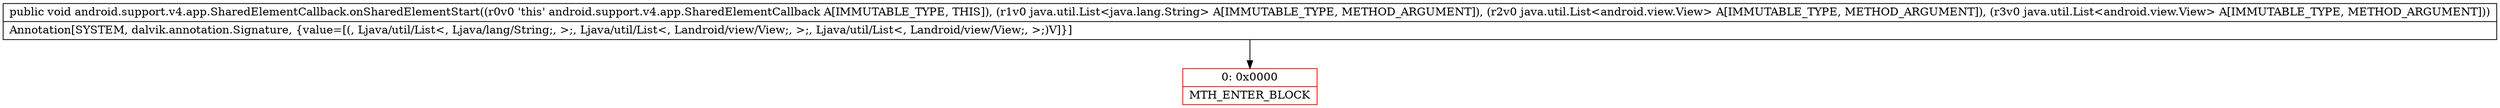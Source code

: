digraph "CFG forandroid.support.v4.app.SharedElementCallback.onSharedElementStart(Ljava\/util\/List;Ljava\/util\/List;Ljava\/util\/List;)V" {
subgraph cluster_Region_300121946 {
label = "R(0)";
node [shape=record,color=blue];
}
Node_0 [shape=record,color=red,label="{0\:\ 0x0000|MTH_ENTER_BLOCK\l}"];
MethodNode[shape=record,label="{public void android.support.v4.app.SharedElementCallback.onSharedElementStart((r0v0 'this' android.support.v4.app.SharedElementCallback A[IMMUTABLE_TYPE, THIS]), (r1v0 java.util.List\<java.lang.String\> A[IMMUTABLE_TYPE, METHOD_ARGUMENT]), (r2v0 java.util.List\<android.view.View\> A[IMMUTABLE_TYPE, METHOD_ARGUMENT]), (r3v0 java.util.List\<android.view.View\> A[IMMUTABLE_TYPE, METHOD_ARGUMENT]))  | Annotation[SYSTEM, dalvik.annotation.Signature, \{value=[(, Ljava\/util\/List\<, Ljava\/lang\/String;, \>;, Ljava\/util\/List\<, Landroid\/view\/View;, \>;, Ljava\/util\/List\<, Landroid\/view\/View;, \>;)V]\}]\l}"];
MethodNode -> Node_0;
}

